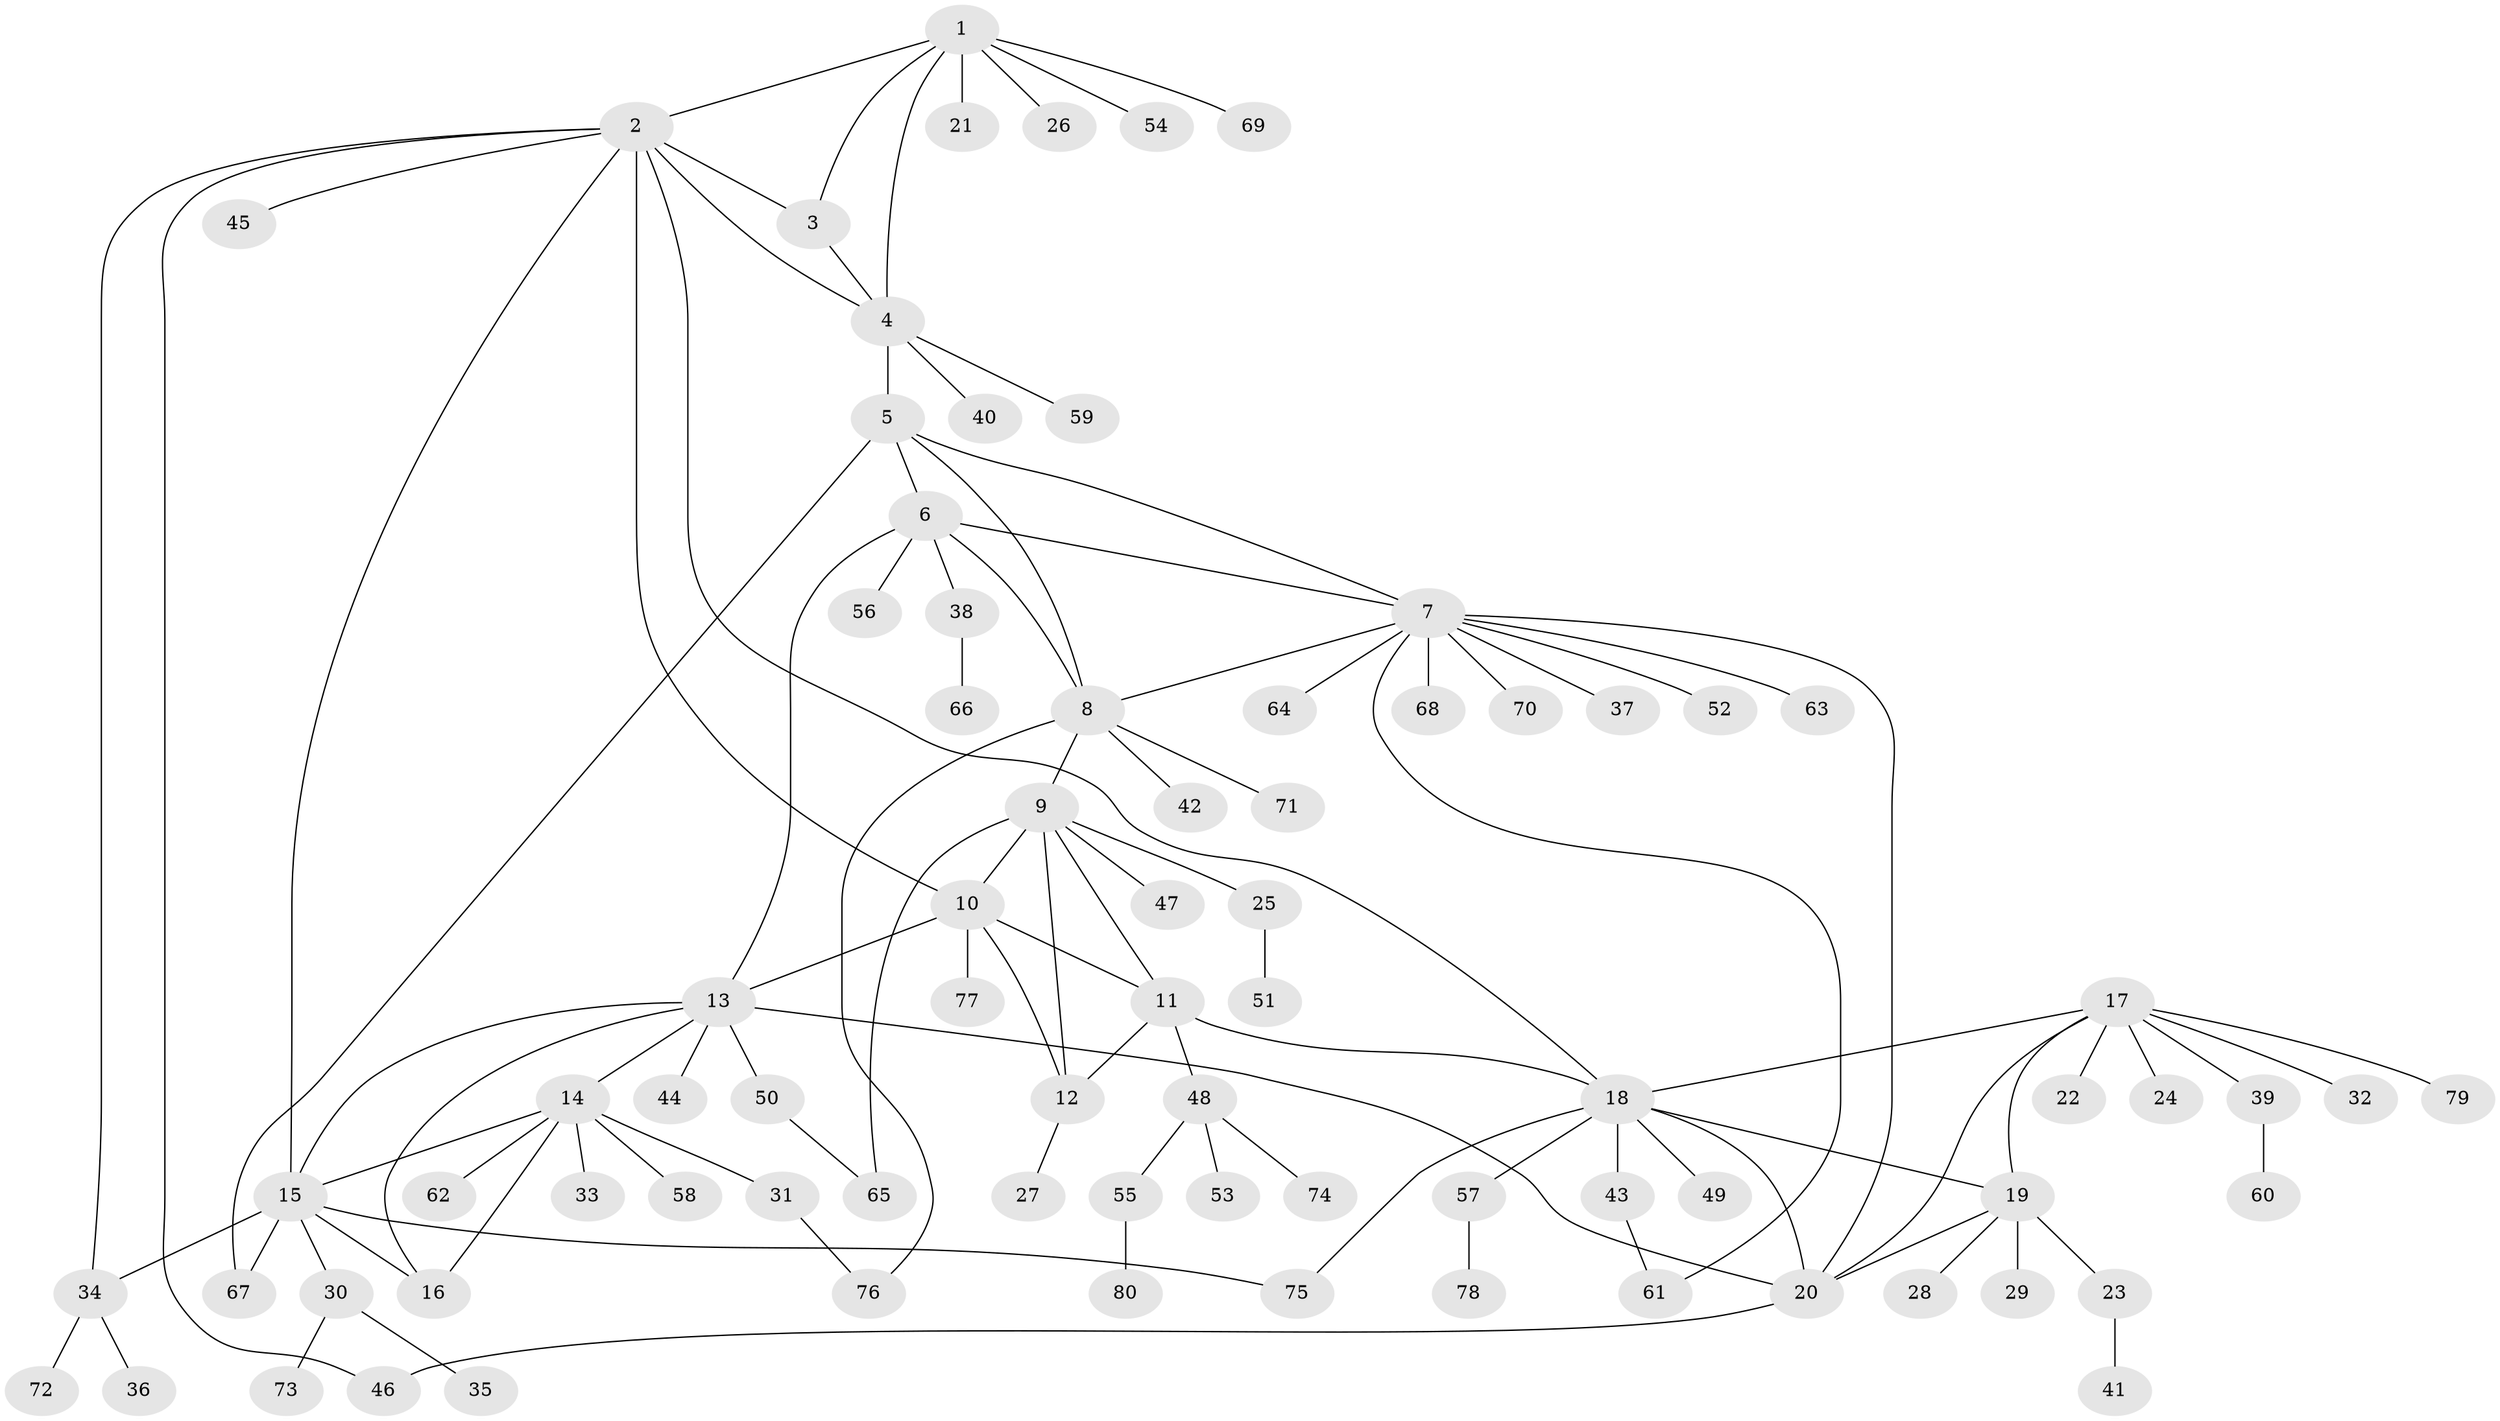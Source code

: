 // Generated by graph-tools (version 1.1) at 2025/02/03/09/25 03:02:40]
// undirected, 80 vertices, 107 edges
graph export_dot {
graph [start="1"]
  node [color=gray90,style=filled];
  1;
  2;
  3;
  4;
  5;
  6;
  7;
  8;
  9;
  10;
  11;
  12;
  13;
  14;
  15;
  16;
  17;
  18;
  19;
  20;
  21;
  22;
  23;
  24;
  25;
  26;
  27;
  28;
  29;
  30;
  31;
  32;
  33;
  34;
  35;
  36;
  37;
  38;
  39;
  40;
  41;
  42;
  43;
  44;
  45;
  46;
  47;
  48;
  49;
  50;
  51;
  52;
  53;
  54;
  55;
  56;
  57;
  58;
  59;
  60;
  61;
  62;
  63;
  64;
  65;
  66;
  67;
  68;
  69;
  70;
  71;
  72;
  73;
  74;
  75;
  76;
  77;
  78;
  79;
  80;
  1 -- 2;
  1 -- 3;
  1 -- 4;
  1 -- 21;
  1 -- 26;
  1 -- 54;
  1 -- 69;
  2 -- 3;
  2 -- 4;
  2 -- 10;
  2 -- 15;
  2 -- 18;
  2 -- 34;
  2 -- 45;
  2 -- 46;
  3 -- 4;
  4 -- 5;
  4 -- 40;
  4 -- 59;
  5 -- 6;
  5 -- 7;
  5 -- 8;
  5 -- 67;
  6 -- 7;
  6 -- 8;
  6 -- 13;
  6 -- 38;
  6 -- 56;
  7 -- 8;
  7 -- 20;
  7 -- 37;
  7 -- 52;
  7 -- 61;
  7 -- 63;
  7 -- 64;
  7 -- 68;
  7 -- 70;
  8 -- 9;
  8 -- 42;
  8 -- 71;
  8 -- 76;
  9 -- 10;
  9 -- 11;
  9 -- 12;
  9 -- 25;
  9 -- 47;
  9 -- 65;
  10 -- 11;
  10 -- 12;
  10 -- 13;
  10 -- 77;
  11 -- 12;
  11 -- 18;
  11 -- 48;
  12 -- 27;
  13 -- 14;
  13 -- 15;
  13 -- 16;
  13 -- 20;
  13 -- 44;
  13 -- 50;
  14 -- 15;
  14 -- 16;
  14 -- 31;
  14 -- 33;
  14 -- 58;
  14 -- 62;
  15 -- 16;
  15 -- 30;
  15 -- 34;
  15 -- 67;
  15 -- 75;
  17 -- 18;
  17 -- 19;
  17 -- 20;
  17 -- 22;
  17 -- 24;
  17 -- 32;
  17 -- 39;
  17 -- 79;
  18 -- 19;
  18 -- 20;
  18 -- 43;
  18 -- 49;
  18 -- 57;
  18 -- 75;
  19 -- 20;
  19 -- 23;
  19 -- 28;
  19 -- 29;
  20 -- 46;
  23 -- 41;
  25 -- 51;
  30 -- 35;
  30 -- 73;
  31 -- 76;
  34 -- 36;
  34 -- 72;
  38 -- 66;
  39 -- 60;
  43 -- 61;
  48 -- 53;
  48 -- 55;
  48 -- 74;
  50 -- 65;
  55 -- 80;
  57 -- 78;
}
